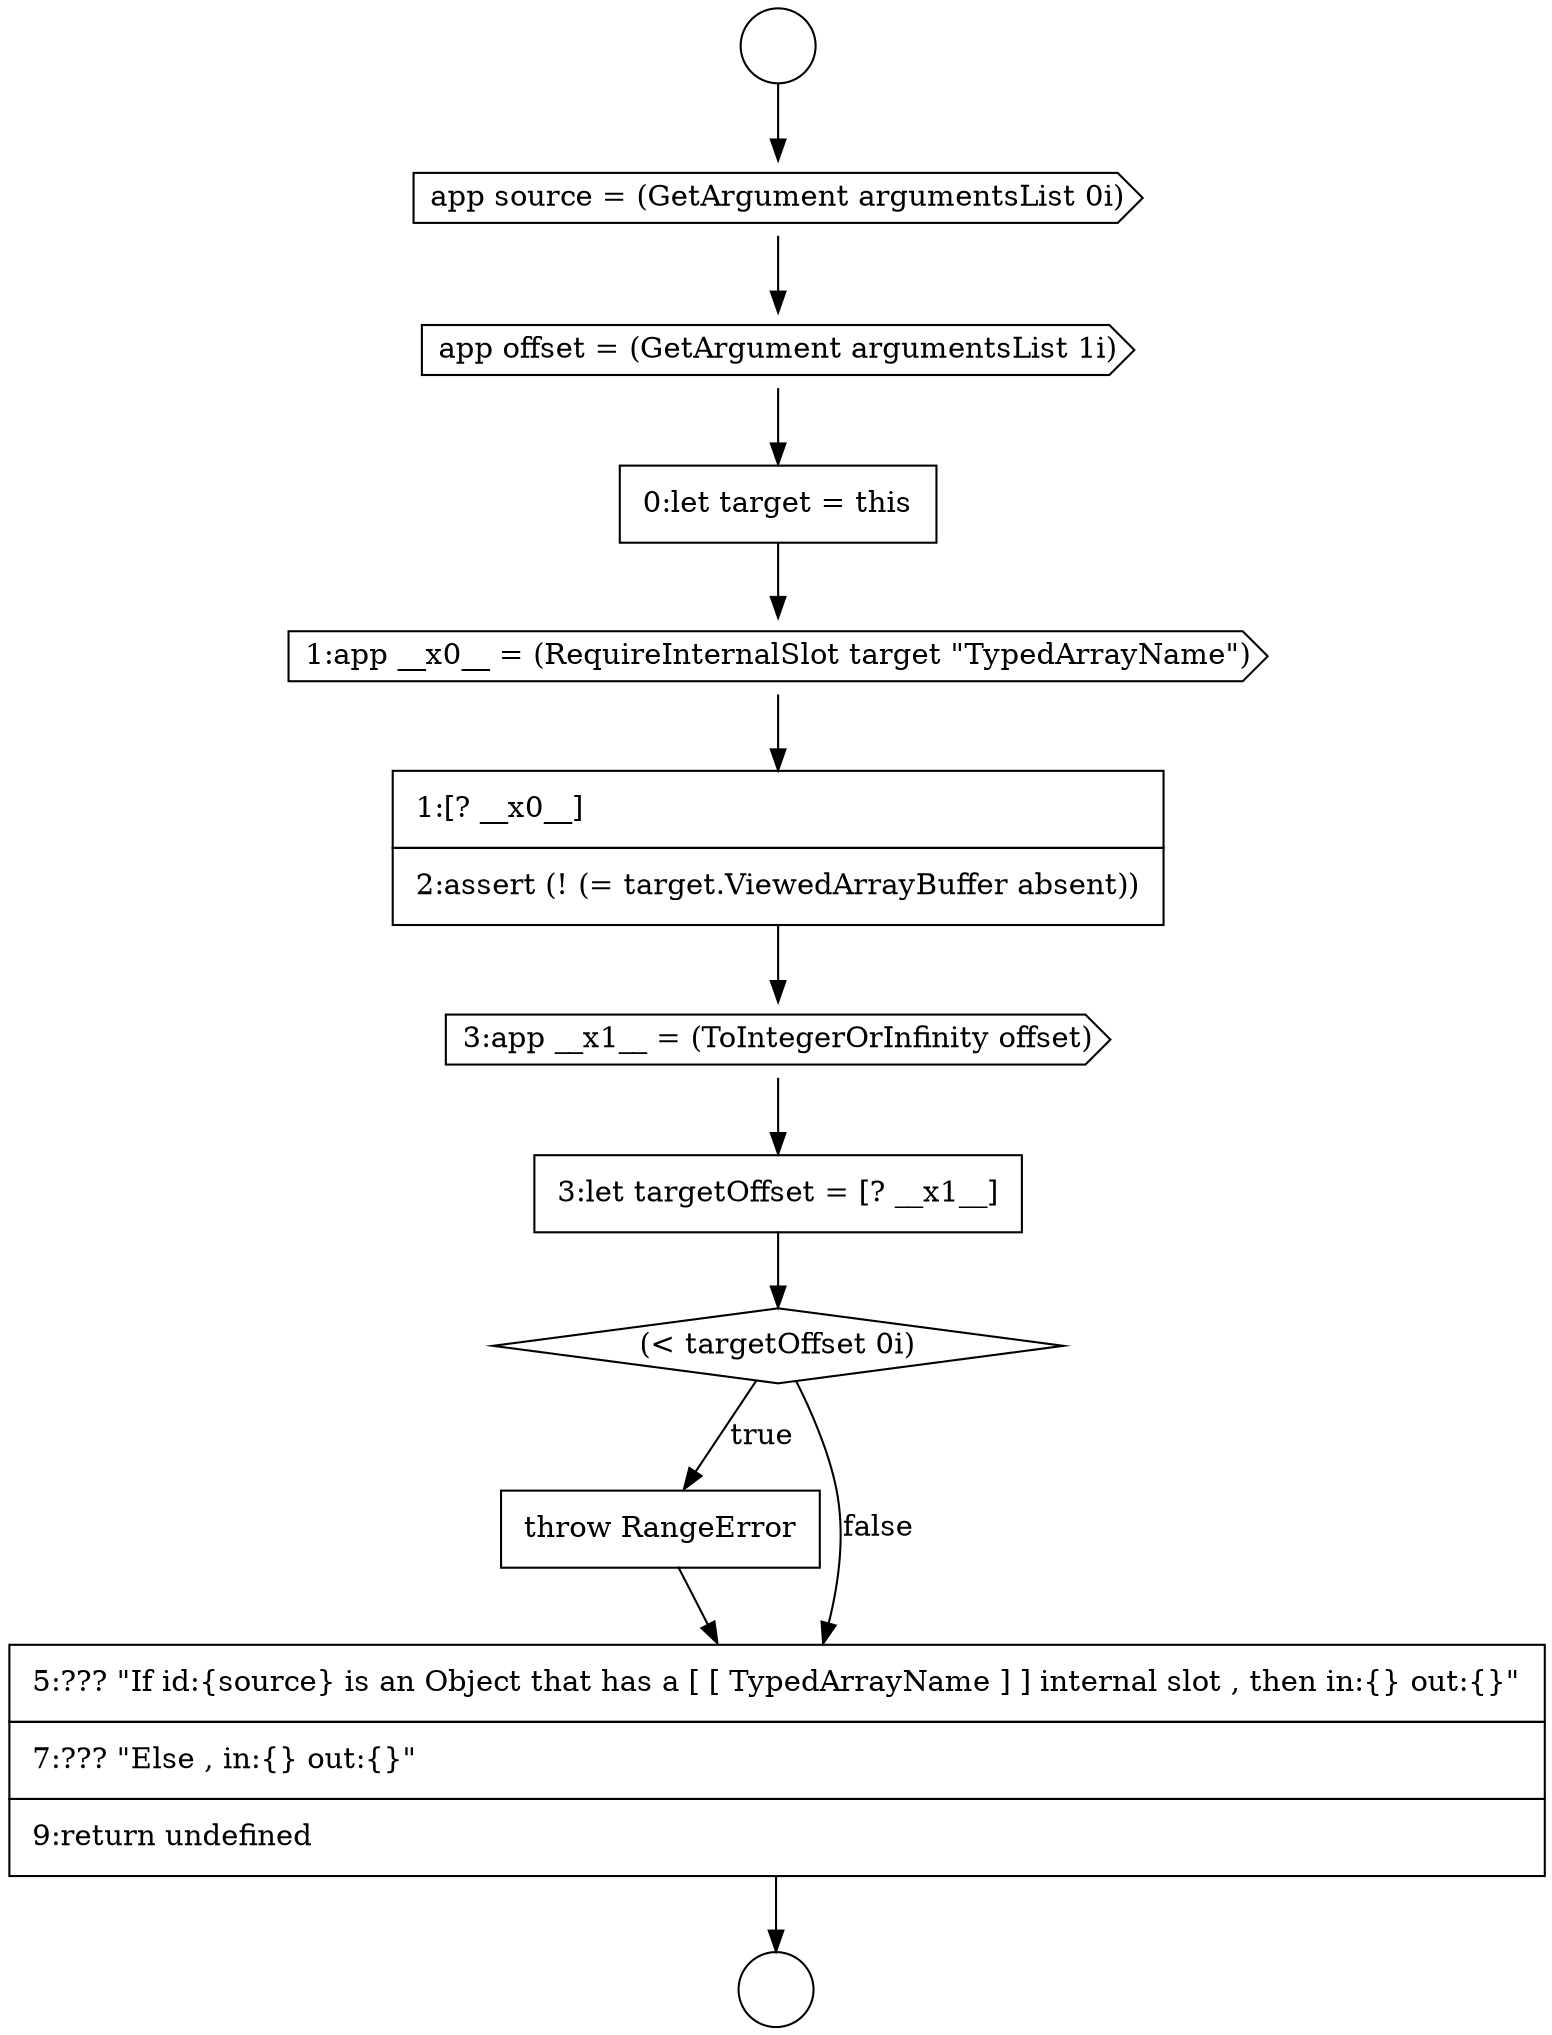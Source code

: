 digraph {
  node0 [shape=circle label=" " color="black" fillcolor="white" style=filled]
  node5 [shape=cds, label=<<font color="black">1:app __x0__ = (RequireInternalSlot target &quot;TypedArrayName&quot;)</font>> color="black" fillcolor="white" style=filled]
  node10 [shape=none, margin=0, label=<<font color="black">
    <table border="0" cellborder="1" cellspacing="0" cellpadding="10">
      <tr><td align="left">throw RangeError</td></tr>
    </table>
  </font>> color="black" fillcolor="white" style=filled]
  node1 [shape=circle label=" " color="black" fillcolor="white" style=filled]
  node6 [shape=none, margin=0, label=<<font color="black">
    <table border="0" cellborder="1" cellspacing="0" cellpadding="10">
      <tr><td align="left">1:[? __x0__]</td></tr>
      <tr><td align="left">2:assert (! (= target.ViewedArrayBuffer absent))</td></tr>
    </table>
  </font>> color="black" fillcolor="white" style=filled]
  node9 [shape=diamond, label=<<font color="black">(&lt; targetOffset 0i)</font>> color="black" fillcolor="white" style=filled]
  node2 [shape=cds, label=<<font color="black">app source = (GetArgument argumentsList 0i)</font>> color="black" fillcolor="white" style=filled]
  node7 [shape=cds, label=<<font color="black">3:app __x1__ = (ToIntegerOrInfinity offset)</font>> color="black" fillcolor="white" style=filled]
  node3 [shape=cds, label=<<font color="black">app offset = (GetArgument argumentsList 1i)</font>> color="black" fillcolor="white" style=filled]
  node11 [shape=none, margin=0, label=<<font color="black">
    <table border="0" cellborder="1" cellspacing="0" cellpadding="10">
      <tr><td align="left">5:??? &quot;If id:{source} is an Object that has a [ [ TypedArrayName ] ] internal slot , then in:{} out:{}&quot;</td></tr>
      <tr><td align="left">7:??? &quot;Else , in:{} out:{}&quot;</td></tr>
      <tr><td align="left">9:return undefined</td></tr>
    </table>
  </font>> color="black" fillcolor="white" style=filled]
  node8 [shape=none, margin=0, label=<<font color="black">
    <table border="0" cellborder="1" cellspacing="0" cellpadding="10">
      <tr><td align="left">3:let targetOffset = [? __x1__]</td></tr>
    </table>
  </font>> color="black" fillcolor="white" style=filled]
  node4 [shape=none, margin=0, label=<<font color="black">
    <table border="0" cellborder="1" cellspacing="0" cellpadding="10">
      <tr><td align="left">0:let target = this</td></tr>
    </table>
  </font>> color="black" fillcolor="white" style=filled]
  node7 -> node8 [ color="black"]
  node2 -> node3 [ color="black"]
  node9 -> node10 [label=<<font color="black">true</font>> color="black"]
  node9 -> node11 [label=<<font color="black">false</font>> color="black"]
  node0 -> node2 [ color="black"]
  node6 -> node7 [ color="black"]
  node11 -> node1 [ color="black"]
  node10 -> node11 [ color="black"]
  node4 -> node5 [ color="black"]
  node8 -> node9 [ color="black"]
  node5 -> node6 [ color="black"]
  node3 -> node4 [ color="black"]
}
